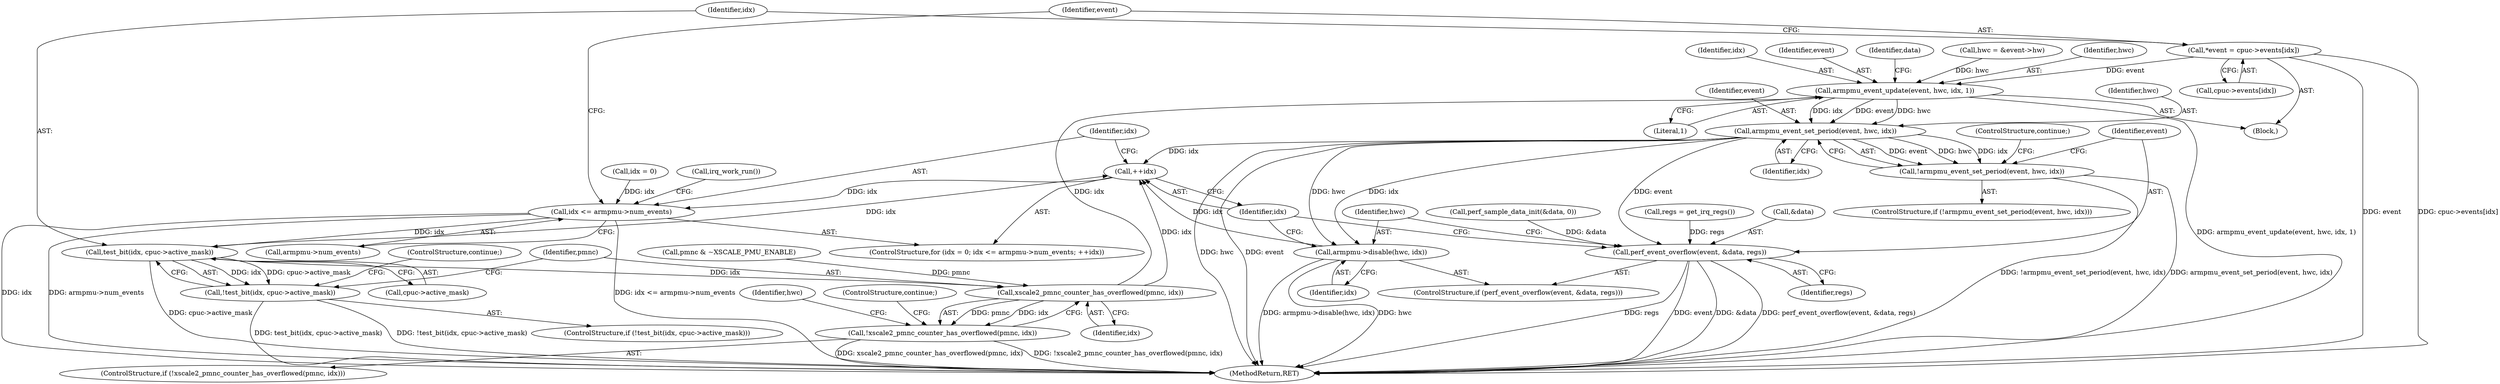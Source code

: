 digraph "0_linux_a8b0ca17b80e92faab46ee7179ba9e99ccb61233_3@array" {
"1000158" [label="(Call,*event = cpuc->events[idx])"];
"1000186" [label="(Call,armpmu_event_update(event, hwc, idx, 1))"];
"1000202" [label="(Call,armpmu_event_set_period(event, hwc, idx))"];
"1000154" [label="(Call,++idx)"];
"1000149" [label="(Call,idx <= armpmu->num_events)"];
"1000168" [label="(Call,test_bit(idx, cpuc->active_mask))"];
"1000167" [label="(Call,!test_bit(idx, cpuc->active_mask))"];
"1000176" [label="(Call,xscale2_pmnc_counter_has_overflowed(pmnc, idx))"];
"1000175" [label="(Call,!xscale2_pmnc_counter_has_overflowed(pmnc, idx))"];
"1000201" [label="(Call,!armpmu_event_set_period(event, hwc, idx))"];
"1000208" [label="(Call,perf_event_overflow(event, &data, regs))"];
"1000213" [label="(Call,armpmu->disable(hwc, idx))"];
"1000159" [label="(Identifier,event)"];
"1000156" [label="(Block,)"];
"1000189" [label="(Identifier,idx)"];
"1000208" [label="(Call,perf_event_overflow(event, &data, regs))"];
"1000177" [label="(Identifier,pmnc)"];
"1000215" [label="(Identifier,idx)"];
"1000176" [label="(Call,xscale2_pmnc_counter_has_overflowed(pmnc, idx))"];
"1000151" [label="(Call,armpmu->num_events)"];
"1000146" [label="(Call,idx = 0)"];
"1000150" [label="(Identifier,idx)"];
"1000190" [label="(Literal,1)"];
"1000226" [label="(MethodReturn,RET)"];
"1000169" [label="(Identifier,idx)"];
"1000216" [label="(Call,irq_work_run())"];
"1000166" [label="(ControlStructure,if (!test_bit(idx, cpuc->active_mask)))"];
"1000213" [label="(Call,armpmu->disable(hwc, idx))"];
"1000154" [label="(Call,++idx)"];
"1000149" [label="(Call,idx <= armpmu->num_events)"];
"1000207" [label="(ControlStructure,if (perf_event_overflow(event, &data, regs)))"];
"1000187" [label="(Identifier,event)"];
"1000212" [label="(Identifier,regs)"];
"1000210" [label="(Call,&data)"];
"1000173" [label="(ControlStructure,continue;)"];
"1000160" [label="(Call,cpuc->events[idx])"];
"1000179" [label="(ControlStructure,continue;)"];
"1000203" [label="(Identifier,event)"];
"1000201" [label="(Call,!armpmu_event_set_period(event, hwc, idx))"];
"1000158" [label="(Call,*event = cpuc->events[idx])"];
"1000193" [label="(Identifier,data)"];
"1000145" [label="(ControlStructure,for (idx = 0; idx <= armpmu->num_events; ++idx))"];
"1000214" [label="(Identifier,hwc)"];
"1000170" [label="(Call,cpuc->active_mask)"];
"1000205" [label="(Identifier,idx)"];
"1000206" [label="(ControlStructure,continue;)"];
"1000180" [label="(Call,hwc = &event->hw)"];
"1000181" [label="(Identifier,hwc)"];
"1000167" [label="(Call,!test_bit(idx, cpuc->active_mask))"];
"1000174" [label="(ControlStructure,if (!xscale2_pmnc_counter_has_overflowed(pmnc, idx)))"];
"1000175" [label="(Call,!xscale2_pmnc_counter_has_overflowed(pmnc, idx))"];
"1000136" [label="(Call,perf_sample_data_init(&data, 0))"];
"1000178" [label="(Identifier,idx)"];
"1000202" [label="(Call,armpmu_event_set_period(event, hwc, idx))"];
"1000200" [label="(ControlStructure,if (!armpmu_event_set_period(event, hwc, idx)))"];
"1000155" [label="(Identifier,idx)"];
"1000209" [label="(Identifier,event)"];
"1000133" [label="(Call,regs = get_irq_regs())"];
"1000118" [label="(Call,pmnc & ~XSCALE_PMU_ENABLE)"];
"1000168" [label="(Call,test_bit(idx, cpuc->active_mask))"];
"1000204" [label="(Identifier,hwc)"];
"1000186" [label="(Call,armpmu_event_update(event, hwc, idx, 1))"];
"1000188" [label="(Identifier,hwc)"];
"1000158" -> "1000156"  [label="AST: "];
"1000158" -> "1000160"  [label="CFG: "];
"1000159" -> "1000158"  [label="AST: "];
"1000160" -> "1000158"  [label="AST: "];
"1000169" -> "1000158"  [label="CFG: "];
"1000158" -> "1000226"  [label="DDG: event"];
"1000158" -> "1000226"  [label="DDG: cpuc->events[idx]"];
"1000158" -> "1000186"  [label="DDG: event"];
"1000186" -> "1000156"  [label="AST: "];
"1000186" -> "1000190"  [label="CFG: "];
"1000187" -> "1000186"  [label="AST: "];
"1000188" -> "1000186"  [label="AST: "];
"1000189" -> "1000186"  [label="AST: "];
"1000190" -> "1000186"  [label="AST: "];
"1000193" -> "1000186"  [label="CFG: "];
"1000186" -> "1000226"  [label="DDG: armpmu_event_update(event, hwc, idx, 1)"];
"1000180" -> "1000186"  [label="DDG: hwc"];
"1000176" -> "1000186"  [label="DDG: idx"];
"1000186" -> "1000202"  [label="DDG: event"];
"1000186" -> "1000202"  [label="DDG: hwc"];
"1000186" -> "1000202"  [label="DDG: idx"];
"1000202" -> "1000201"  [label="AST: "];
"1000202" -> "1000205"  [label="CFG: "];
"1000203" -> "1000202"  [label="AST: "];
"1000204" -> "1000202"  [label="AST: "];
"1000205" -> "1000202"  [label="AST: "];
"1000201" -> "1000202"  [label="CFG: "];
"1000202" -> "1000226"  [label="DDG: event"];
"1000202" -> "1000226"  [label="DDG: hwc"];
"1000202" -> "1000154"  [label="DDG: idx"];
"1000202" -> "1000201"  [label="DDG: event"];
"1000202" -> "1000201"  [label="DDG: hwc"];
"1000202" -> "1000201"  [label="DDG: idx"];
"1000202" -> "1000208"  [label="DDG: event"];
"1000202" -> "1000213"  [label="DDG: hwc"];
"1000202" -> "1000213"  [label="DDG: idx"];
"1000154" -> "1000145"  [label="AST: "];
"1000154" -> "1000155"  [label="CFG: "];
"1000155" -> "1000154"  [label="AST: "];
"1000150" -> "1000154"  [label="CFG: "];
"1000154" -> "1000149"  [label="DDG: idx"];
"1000176" -> "1000154"  [label="DDG: idx"];
"1000168" -> "1000154"  [label="DDG: idx"];
"1000213" -> "1000154"  [label="DDG: idx"];
"1000149" -> "1000145"  [label="AST: "];
"1000149" -> "1000151"  [label="CFG: "];
"1000150" -> "1000149"  [label="AST: "];
"1000151" -> "1000149"  [label="AST: "];
"1000159" -> "1000149"  [label="CFG: "];
"1000216" -> "1000149"  [label="CFG: "];
"1000149" -> "1000226"  [label="DDG: armpmu->num_events"];
"1000149" -> "1000226"  [label="DDG: idx <= armpmu->num_events"];
"1000149" -> "1000226"  [label="DDG: idx"];
"1000146" -> "1000149"  [label="DDG: idx"];
"1000149" -> "1000168"  [label="DDG: idx"];
"1000168" -> "1000167"  [label="AST: "];
"1000168" -> "1000170"  [label="CFG: "];
"1000169" -> "1000168"  [label="AST: "];
"1000170" -> "1000168"  [label="AST: "];
"1000167" -> "1000168"  [label="CFG: "];
"1000168" -> "1000226"  [label="DDG: cpuc->active_mask"];
"1000168" -> "1000167"  [label="DDG: idx"];
"1000168" -> "1000167"  [label="DDG: cpuc->active_mask"];
"1000168" -> "1000176"  [label="DDG: idx"];
"1000167" -> "1000166"  [label="AST: "];
"1000173" -> "1000167"  [label="CFG: "];
"1000177" -> "1000167"  [label="CFG: "];
"1000167" -> "1000226"  [label="DDG: test_bit(idx, cpuc->active_mask)"];
"1000167" -> "1000226"  [label="DDG: !test_bit(idx, cpuc->active_mask)"];
"1000176" -> "1000175"  [label="AST: "];
"1000176" -> "1000178"  [label="CFG: "];
"1000177" -> "1000176"  [label="AST: "];
"1000178" -> "1000176"  [label="AST: "];
"1000175" -> "1000176"  [label="CFG: "];
"1000176" -> "1000175"  [label="DDG: pmnc"];
"1000176" -> "1000175"  [label="DDG: idx"];
"1000118" -> "1000176"  [label="DDG: pmnc"];
"1000175" -> "1000174"  [label="AST: "];
"1000179" -> "1000175"  [label="CFG: "];
"1000181" -> "1000175"  [label="CFG: "];
"1000175" -> "1000226"  [label="DDG: xscale2_pmnc_counter_has_overflowed(pmnc, idx)"];
"1000175" -> "1000226"  [label="DDG: !xscale2_pmnc_counter_has_overflowed(pmnc, idx)"];
"1000201" -> "1000200"  [label="AST: "];
"1000206" -> "1000201"  [label="CFG: "];
"1000209" -> "1000201"  [label="CFG: "];
"1000201" -> "1000226"  [label="DDG: !armpmu_event_set_period(event, hwc, idx)"];
"1000201" -> "1000226"  [label="DDG: armpmu_event_set_period(event, hwc, idx)"];
"1000208" -> "1000207"  [label="AST: "];
"1000208" -> "1000212"  [label="CFG: "];
"1000209" -> "1000208"  [label="AST: "];
"1000210" -> "1000208"  [label="AST: "];
"1000212" -> "1000208"  [label="AST: "];
"1000214" -> "1000208"  [label="CFG: "];
"1000155" -> "1000208"  [label="CFG: "];
"1000208" -> "1000226"  [label="DDG: event"];
"1000208" -> "1000226"  [label="DDG: &data"];
"1000208" -> "1000226"  [label="DDG: perf_event_overflow(event, &data, regs)"];
"1000208" -> "1000226"  [label="DDG: regs"];
"1000136" -> "1000208"  [label="DDG: &data"];
"1000133" -> "1000208"  [label="DDG: regs"];
"1000213" -> "1000207"  [label="AST: "];
"1000213" -> "1000215"  [label="CFG: "];
"1000214" -> "1000213"  [label="AST: "];
"1000215" -> "1000213"  [label="AST: "];
"1000155" -> "1000213"  [label="CFG: "];
"1000213" -> "1000226"  [label="DDG: hwc"];
"1000213" -> "1000226"  [label="DDG: armpmu->disable(hwc, idx)"];
}
